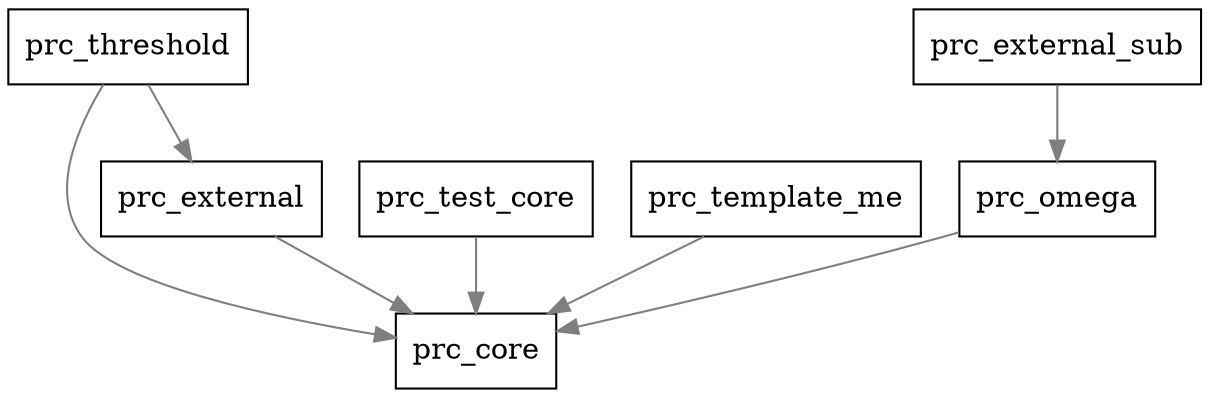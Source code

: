 
digraph G {
concentrate=true
splines=true
node[shape=record,style=filled,fillcolor=white]
edge[color=gray50]
prc_omega -> prc_core
prc_threshold -> prc_external
prc_threshold -> prc_core
prc_test_core -> prc_core
prc_external -> prc_core
prc_template_me -> prc_core
prc_external_sub -> prc_omega
 }


